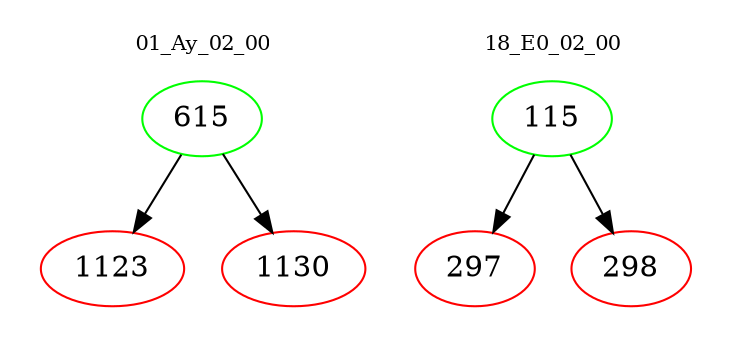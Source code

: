digraph{
subgraph cluster_0 {
color = white
label = "01_Ay_02_00";
fontsize=10;
T0_615 [label="615", color="green"]
T0_615 -> T0_1123 [color="black"]
T0_1123 [label="1123", color="red"]
T0_615 -> T0_1130 [color="black"]
T0_1130 [label="1130", color="red"]
}
subgraph cluster_1 {
color = white
label = "18_E0_02_00";
fontsize=10;
T1_115 [label="115", color="green"]
T1_115 -> T1_297 [color="black"]
T1_297 [label="297", color="red"]
T1_115 -> T1_298 [color="black"]
T1_298 [label="298", color="red"]
}
}
